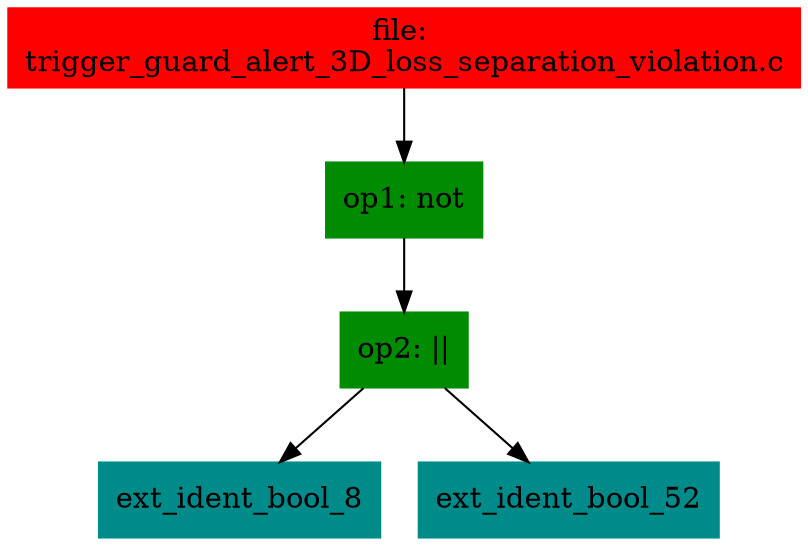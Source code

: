 digraph G {
node [shape=box]

0 [label="file: 
trigger_guard_alert_3D_loss_separation_violation.c",color=red, style=filled]
1 [label="op1: not",color=green4, style=filled]
0 -> 1
2 [label="op2: ||",color=green4, style=filled]
1 -> 2
3 [label="ext_ident_bool_8",color=cyan4, style=filled]
2 -> 3
102 [label="ext_ident_bool_52",color=cyan4, style=filled]
2 -> 102


}

